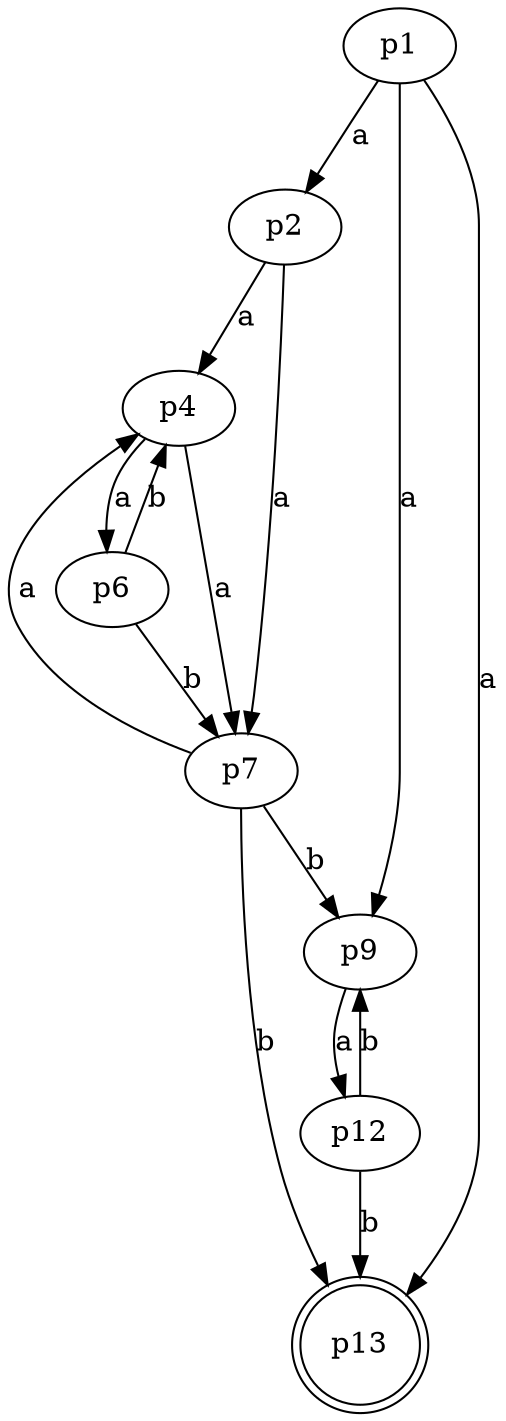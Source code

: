digraph G 
{
    n1 [label = p1]
    n2 [label = p2]
    n4 [label = p4]
    n6 [label = p6]
    n7 [label = p7]
    n9 [label = p9]
    n12 [label = p12]
    n13[label = p13, shape = doublecircle]


    n1 -> n2 [label = "a"]
    n1 -> n9 [label = "a"]
    n1 -> n13 [label = "a"]
    
    n2 -> n4 [label = "a"]
    n2 -> n7 [label = "a"]
    
    n4 -> n6 [label = "a"]
    n4 -> n7 [label = "a"]
    
    n6 -> n4 [label = "b"]
    n6 -> n7 [label = "b"]
    
    n7 -> n4 [label = "a"]
    n7 -> n9 [label = "b"]
    n7 -> n13 [label = "b"]
    
    n9 -> n12 [label = "a"]
    
    n12 -> n13 [label = "b"]
    n12 -> n9 [label = "b"]
}
